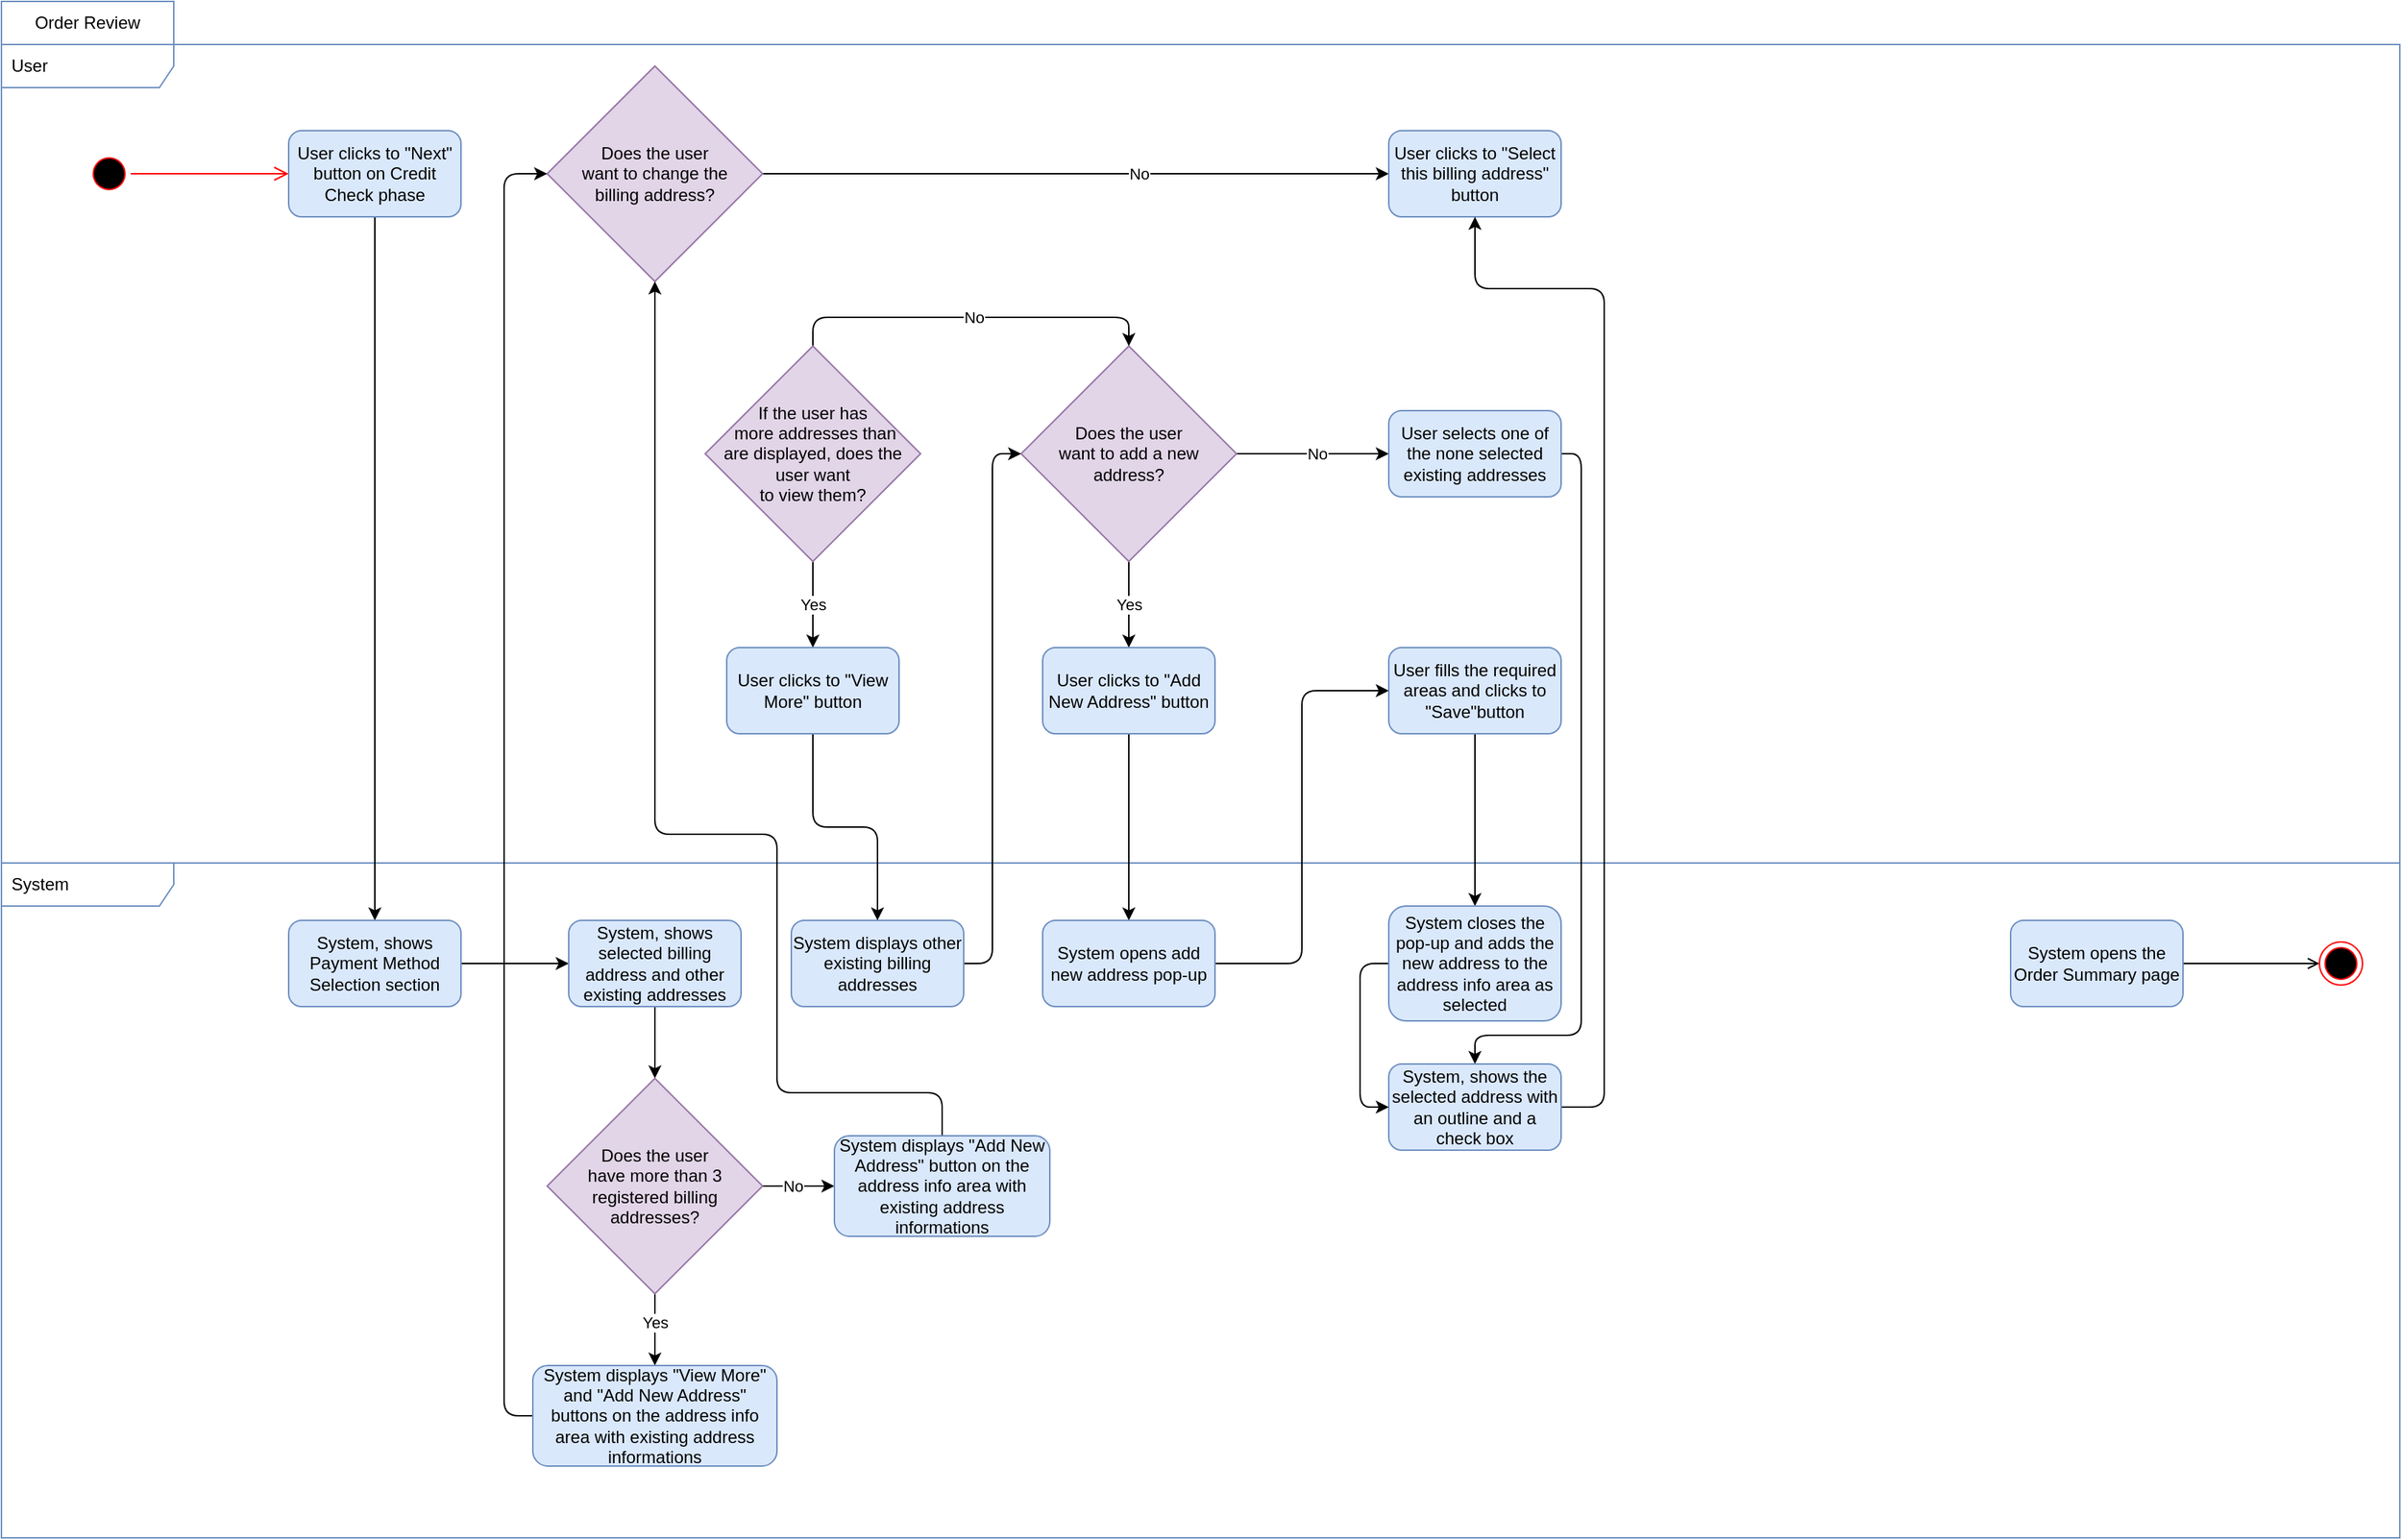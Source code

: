 <mxfile version="20.8.13" type="github">
  <diagram id="C5RBs43oDa-KdzZeNtuy" name="Page-1">
    <mxGraphModel dx="2049" dy="2260" grid="1" gridSize="10" guides="1" tooltips="1" connect="1" arrows="1" fold="1" page="1" pageScale="1" pageWidth="827" pageHeight="1169" math="0" shadow="0">
      <root>
        <mxCell id="WIyWlLk6GJQsqaUBKTNV-0" />
        <mxCell id="WIyWlLk6GJQsqaUBKTNV-1" parent="WIyWlLk6GJQsqaUBKTNV-0" />
        <mxCell id="Vh_eDv6WG60vxoZglGoL-0" value="System" style="shape=umlFrame;whiteSpace=wrap;html=1;width=120;height=30;boundedLbl=1;verticalAlign=middle;align=left;spacingLeft=5;fillColor=none;strokeColor=#6c8ebf;" vertex="1" parent="WIyWlLk6GJQsqaUBKTNV-1">
          <mxGeometry x="10" y="-510" width="1670" height="470" as="geometry" />
        </mxCell>
        <mxCell id="Vh_eDv6WG60vxoZglGoL-1" value="User" style="shape=umlFrame;whiteSpace=wrap;html=1;width=120;height=30;boundedLbl=1;verticalAlign=middle;align=left;spacingLeft=5;fillColor=none;strokeColor=#6c8ebf;" vertex="1" parent="WIyWlLk6GJQsqaUBKTNV-1">
          <mxGeometry x="10" y="-1080" width="1670" height="570" as="geometry" />
        </mxCell>
        <mxCell id="Vh_eDv6WG60vxoZglGoL-2" value="" style="ellipse;html=1;shape=startState;fillColor=#000000;strokeColor=#ff0000;" vertex="1" parent="WIyWlLk6GJQsqaUBKTNV-1">
          <mxGeometry x="70" y="-1005" width="30" height="30" as="geometry" />
        </mxCell>
        <mxCell id="Vh_eDv6WG60vxoZglGoL-3" value="" style="edgeStyle=orthogonalEdgeStyle;html=1;verticalAlign=bottom;endArrow=open;endSize=8;strokeColor=#ff0000;rounded=0;entryX=0;entryY=0.5;entryDx=0;entryDy=0;" edge="1" parent="WIyWlLk6GJQsqaUBKTNV-1" source="Vh_eDv6WG60vxoZglGoL-2" target="Vh_eDv6WG60vxoZglGoL-5">
          <mxGeometry relative="1" as="geometry">
            <mxPoint x="85" y="-915" as="targetPoint" />
          </mxGeometry>
        </mxCell>
        <mxCell id="Vh_eDv6WG60vxoZglGoL-21" style="edgeStyle=orthogonalEdgeStyle;rounded=1;orthogonalLoop=1;jettySize=auto;html=1;entryX=0.5;entryY=0;entryDx=0;entryDy=0;" edge="1" parent="WIyWlLk6GJQsqaUBKTNV-1" source="Vh_eDv6WG60vxoZglGoL-5" target="Vh_eDv6WG60vxoZglGoL-17">
          <mxGeometry relative="1" as="geometry" />
        </mxCell>
        <mxCell id="Vh_eDv6WG60vxoZglGoL-5" value="User clicks to &quot;Next&quot; button on Credit Check phase" style="whiteSpace=wrap;html=1;fillColor=#dae8fc;strokeColor=#6c8ebf;rounded=1;" vertex="1" parent="WIyWlLk6GJQsqaUBKTNV-1">
          <mxGeometry x="210" y="-1020" width="120" height="60" as="geometry" />
        </mxCell>
        <mxCell id="Vh_eDv6WG60vxoZglGoL-24" style="edgeStyle=orthogonalEdgeStyle;rounded=1;orthogonalLoop=1;jettySize=auto;html=1;entryX=0;entryY=0.5;entryDx=0;entryDy=0;" edge="1" parent="WIyWlLk6GJQsqaUBKTNV-1" source="Vh_eDv6WG60vxoZglGoL-13" target="Vh_eDv6WG60vxoZglGoL-23">
          <mxGeometry relative="1" as="geometry" />
        </mxCell>
        <mxCell id="Vh_eDv6WG60vxoZglGoL-25" value="No" style="edgeLabel;html=1;align=center;verticalAlign=middle;resizable=0;points=[];" vertex="1" connectable="0" parent="Vh_eDv6WG60vxoZglGoL-24">
          <mxGeometry x="0.245" y="-1" relative="1" as="geometry">
            <mxPoint x="-10" y="-1" as="offset" />
          </mxGeometry>
        </mxCell>
        <mxCell id="Vh_eDv6WG60vxoZglGoL-13" value="Does the user &lt;br&gt;want to change the &lt;br&gt;billing address?" style="rhombus;whiteSpace=wrap;html=1;fillColor=#e1d5e7;strokeColor=#9673a6;" vertex="1" parent="WIyWlLk6GJQsqaUBKTNV-1">
          <mxGeometry x="390" y="-1065" width="150" height="150" as="geometry" />
        </mxCell>
        <mxCell id="Vh_eDv6WG60vxoZglGoL-14" style="edgeStyle=orthogonalEdgeStyle;rounded=0;orthogonalLoop=1;jettySize=auto;html=1;entryX=0;entryY=0.5;entryDx=0;entryDy=0;endArrow=open;endFill=0;" edge="1" parent="WIyWlLk6GJQsqaUBKTNV-1" source="Vh_eDv6WG60vxoZglGoL-15" target="Vh_eDv6WG60vxoZglGoL-18">
          <mxGeometry relative="1" as="geometry" />
        </mxCell>
        <mxCell id="Vh_eDv6WG60vxoZglGoL-15" value="System opens the Order Summary page" style="whiteSpace=wrap;html=1;fillColor=#dae8fc;strokeColor=#6c8ebf;rounded=1;" vertex="1" parent="WIyWlLk6GJQsqaUBKTNV-1">
          <mxGeometry x="1409" y="-470" width="120" height="60" as="geometry" />
        </mxCell>
        <mxCell id="Vh_eDv6WG60vxoZglGoL-58" style="edgeStyle=orthogonalEdgeStyle;rounded=1;orthogonalLoop=1;jettySize=auto;html=1;entryX=0;entryY=0.5;entryDx=0;entryDy=0;" edge="1" parent="WIyWlLk6GJQsqaUBKTNV-1" source="Vh_eDv6WG60vxoZglGoL-17" target="Vh_eDv6WG60vxoZglGoL-47">
          <mxGeometry relative="1" as="geometry" />
        </mxCell>
        <mxCell id="Vh_eDv6WG60vxoZglGoL-17" value="System, shows Payment Method Selection section" style="whiteSpace=wrap;html=1;fillColor=#dae8fc;strokeColor=#6c8ebf;rounded=1;" vertex="1" parent="WIyWlLk6GJQsqaUBKTNV-1">
          <mxGeometry x="210" y="-470" width="120" height="60" as="geometry" />
        </mxCell>
        <mxCell id="Vh_eDv6WG60vxoZglGoL-18" value="" style="ellipse;html=1;shape=endState;fillColor=#000000;strokeColor=#ff0000;" vertex="1" parent="WIyWlLk6GJQsqaUBKTNV-1">
          <mxGeometry x="1624" y="-455" width="30" height="30" as="geometry" />
        </mxCell>
        <mxCell id="Vh_eDv6WG60vxoZglGoL-19" value="Order Review" style="rounded=0;whiteSpace=wrap;html=1;fillColor=none;strokeColor=#6c8ebf;" vertex="1" parent="WIyWlLk6GJQsqaUBKTNV-1">
          <mxGeometry x="10" y="-1110" width="120" height="30" as="geometry" />
        </mxCell>
        <mxCell id="Vh_eDv6WG60vxoZglGoL-23" value="User clicks to &quot;Select this billing address&quot; button" style="whiteSpace=wrap;html=1;fillColor=#dae8fc;strokeColor=#6c8ebf;rounded=1;" vertex="1" parent="WIyWlLk6GJQsqaUBKTNV-1">
          <mxGeometry x="976" y="-1020" width="120" height="60" as="geometry" />
        </mxCell>
        <mxCell id="Vh_eDv6WG60vxoZglGoL-31" style="edgeStyle=orthogonalEdgeStyle;rounded=1;orthogonalLoop=1;jettySize=auto;html=1;entryX=0;entryY=0.5;entryDx=0;entryDy=0;" edge="1" parent="WIyWlLk6GJQsqaUBKTNV-1" source="Vh_eDv6WG60vxoZglGoL-27" target="Vh_eDv6WG60vxoZglGoL-30">
          <mxGeometry relative="1" as="geometry" />
        </mxCell>
        <mxCell id="Vh_eDv6WG60vxoZglGoL-32" value="No" style="edgeLabel;html=1;align=center;verticalAlign=middle;resizable=0;points=[];" vertex="1" connectable="0" parent="Vh_eDv6WG60vxoZglGoL-31">
          <mxGeometry x="0.213" y="-2" relative="1" as="geometry">
            <mxPoint x="-9" y="-2" as="offset" />
          </mxGeometry>
        </mxCell>
        <mxCell id="Vh_eDv6WG60vxoZglGoL-38" style="edgeStyle=orthogonalEdgeStyle;rounded=1;orthogonalLoop=1;jettySize=auto;html=1;entryX=0.5;entryY=0;entryDx=0;entryDy=0;" edge="1" parent="WIyWlLk6GJQsqaUBKTNV-1" source="Vh_eDv6WG60vxoZglGoL-27" target="Vh_eDv6WG60vxoZglGoL-35">
          <mxGeometry relative="1" as="geometry" />
        </mxCell>
        <mxCell id="Vh_eDv6WG60vxoZglGoL-39" value="Yes" style="edgeLabel;html=1;align=center;verticalAlign=middle;resizable=0;points=[];" vertex="1" connectable="0" parent="Vh_eDv6WG60vxoZglGoL-38">
          <mxGeometry x="0.22" relative="1" as="geometry">
            <mxPoint y="-7" as="offset" />
          </mxGeometry>
        </mxCell>
        <mxCell id="Vh_eDv6WG60vxoZglGoL-27" value="Does the user &lt;br&gt;want to add a new address?" style="rhombus;whiteSpace=wrap;html=1;fillColor=#e1d5e7;strokeColor=#9673a6;" vertex="1" parent="WIyWlLk6GJQsqaUBKTNV-1">
          <mxGeometry x="720" y="-870" width="150" height="150" as="geometry" />
        </mxCell>
        <mxCell id="Vh_eDv6WG60vxoZglGoL-50" style="edgeStyle=orthogonalEdgeStyle;rounded=1;orthogonalLoop=1;jettySize=auto;html=1;entryX=0.5;entryY=0;entryDx=0;entryDy=0;" edge="1" parent="WIyWlLk6GJQsqaUBKTNV-1" source="Vh_eDv6WG60vxoZglGoL-30" target="Vh_eDv6WG60vxoZglGoL-33">
          <mxGeometry relative="1" as="geometry">
            <Array as="points">
              <mxPoint x="1110" y="-795" />
              <mxPoint x="1110" y="-390" />
              <mxPoint x="1036" y="-390" />
            </Array>
          </mxGeometry>
        </mxCell>
        <mxCell id="Vh_eDv6WG60vxoZglGoL-30" value="User selects one of the none selected existing addresses" style="whiteSpace=wrap;html=1;fillColor=#dae8fc;strokeColor=#6c8ebf;rounded=1;" vertex="1" parent="WIyWlLk6GJQsqaUBKTNV-1">
          <mxGeometry x="976" y="-825" width="120" height="60" as="geometry" />
        </mxCell>
        <mxCell id="Vh_eDv6WG60vxoZglGoL-34" style="edgeStyle=orthogonalEdgeStyle;rounded=1;orthogonalLoop=1;jettySize=auto;html=1;entryX=0.5;entryY=1;entryDx=0;entryDy=0;" edge="1" parent="WIyWlLk6GJQsqaUBKTNV-1" source="Vh_eDv6WG60vxoZglGoL-33" target="Vh_eDv6WG60vxoZglGoL-23">
          <mxGeometry relative="1" as="geometry">
            <Array as="points">
              <mxPoint x="1126" y="-340" />
              <mxPoint x="1126" y="-910" />
              <mxPoint x="1036" y="-910" />
            </Array>
          </mxGeometry>
        </mxCell>
        <mxCell id="Vh_eDv6WG60vxoZglGoL-33" value="System, shows the selected address with an outline and a check box" style="whiteSpace=wrap;html=1;fillColor=#dae8fc;strokeColor=#6c8ebf;rounded=1;" vertex="1" parent="WIyWlLk6GJQsqaUBKTNV-1">
          <mxGeometry x="976" y="-370" width="120" height="60" as="geometry" />
        </mxCell>
        <mxCell id="Vh_eDv6WG60vxoZglGoL-40" style="edgeStyle=orthogonalEdgeStyle;rounded=1;orthogonalLoop=1;jettySize=auto;html=1;entryX=0.5;entryY=0;entryDx=0;entryDy=0;" edge="1" parent="WIyWlLk6GJQsqaUBKTNV-1" source="Vh_eDv6WG60vxoZglGoL-35" target="Vh_eDv6WG60vxoZglGoL-36">
          <mxGeometry relative="1" as="geometry" />
        </mxCell>
        <mxCell id="Vh_eDv6WG60vxoZglGoL-35" value="User clicks to &quot;Add New Address&quot; button" style="whiteSpace=wrap;html=1;fillColor=#dae8fc;strokeColor=#6c8ebf;rounded=1;" vertex="1" parent="WIyWlLk6GJQsqaUBKTNV-1">
          <mxGeometry x="735" y="-660" width="120" height="60" as="geometry" />
        </mxCell>
        <mxCell id="Vh_eDv6WG60vxoZglGoL-41" style="edgeStyle=orthogonalEdgeStyle;rounded=1;orthogonalLoop=1;jettySize=auto;html=1;entryX=0;entryY=0.5;entryDx=0;entryDy=0;" edge="1" parent="WIyWlLk6GJQsqaUBKTNV-1" source="Vh_eDv6WG60vxoZglGoL-36" target="Vh_eDv6WG60vxoZglGoL-37">
          <mxGeometry relative="1" as="geometry" />
        </mxCell>
        <mxCell id="Vh_eDv6WG60vxoZglGoL-36" value="System opens add new address pop-up" style="whiteSpace=wrap;html=1;fillColor=#dae8fc;strokeColor=#6c8ebf;rounded=1;" vertex="1" parent="WIyWlLk6GJQsqaUBKTNV-1">
          <mxGeometry x="735" y="-470" width="120" height="60" as="geometry" />
        </mxCell>
        <mxCell id="Vh_eDv6WG60vxoZglGoL-45" style="edgeStyle=orthogonalEdgeStyle;rounded=1;orthogonalLoop=1;jettySize=auto;html=1;entryX=0.5;entryY=0;entryDx=0;entryDy=0;" edge="1" parent="WIyWlLk6GJQsqaUBKTNV-1" source="Vh_eDv6WG60vxoZglGoL-37" target="Vh_eDv6WG60vxoZglGoL-42">
          <mxGeometry relative="1" as="geometry">
            <Array as="points">
              <mxPoint x="1036" y="-510" />
              <mxPoint x="1036" y="-510" />
            </Array>
          </mxGeometry>
        </mxCell>
        <mxCell id="Vh_eDv6WG60vxoZglGoL-37" value="User fills the required areas and clicks to &quot;Save&quot;button" style="whiteSpace=wrap;html=1;fillColor=#dae8fc;strokeColor=#6c8ebf;rounded=1;" vertex="1" parent="WIyWlLk6GJQsqaUBKTNV-1">
          <mxGeometry x="976" y="-660" width="120" height="60" as="geometry" />
        </mxCell>
        <mxCell id="Vh_eDv6WG60vxoZglGoL-44" style="edgeStyle=orthogonalEdgeStyle;rounded=1;orthogonalLoop=1;jettySize=auto;html=1;entryX=0;entryY=0.5;entryDx=0;entryDy=0;" edge="1" parent="WIyWlLk6GJQsqaUBKTNV-1" source="Vh_eDv6WG60vxoZglGoL-42" target="Vh_eDv6WG60vxoZglGoL-33">
          <mxGeometry relative="1" as="geometry">
            <Array as="points">
              <mxPoint x="956" y="-440" />
              <mxPoint x="956" y="-340" />
            </Array>
          </mxGeometry>
        </mxCell>
        <mxCell id="Vh_eDv6WG60vxoZglGoL-42" value="System closes the pop-up and adds the new address to the address info area as selected" style="whiteSpace=wrap;html=1;fillColor=#dae8fc;strokeColor=#6c8ebf;rounded=1;" vertex="1" parent="WIyWlLk6GJQsqaUBKTNV-1">
          <mxGeometry x="976" y="-480" width="120" height="80" as="geometry" />
        </mxCell>
        <mxCell id="Vh_eDv6WG60vxoZglGoL-51" style="edgeStyle=orthogonalEdgeStyle;rounded=1;orthogonalLoop=1;jettySize=auto;html=1;" edge="1" parent="WIyWlLk6GJQsqaUBKTNV-1" source="Vh_eDv6WG60vxoZglGoL-47" target="Vh_eDv6WG60vxoZglGoL-48">
          <mxGeometry relative="1" as="geometry" />
        </mxCell>
        <mxCell id="Vh_eDv6WG60vxoZglGoL-47" value="System, shows selected billing address and other existing addresses" style="whiteSpace=wrap;html=1;fillColor=#dae8fc;strokeColor=#6c8ebf;rounded=1;" vertex="1" parent="WIyWlLk6GJQsqaUBKTNV-1">
          <mxGeometry x="405" y="-470" width="120" height="60" as="geometry" />
        </mxCell>
        <mxCell id="Vh_eDv6WG60vxoZglGoL-52" style="edgeStyle=orthogonalEdgeStyle;rounded=1;orthogonalLoop=1;jettySize=auto;html=1;entryX=0.5;entryY=0;entryDx=0;entryDy=0;" edge="1" parent="WIyWlLk6GJQsqaUBKTNV-1" source="Vh_eDv6WG60vxoZglGoL-48" target="Vh_eDv6WG60vxoZglGoL-49">
          <mxGeometry relative="1" as="geometry" />
        </mxCell>
        <mxCell id="Vh_eDv6WG60vxoZglGoL-53" value="Yes" style="edgeLabel;html=1;align=center;verticalAlign=middle;resizable=0;points=[];" vertex="1" connectable="0" parent="Vh_eDv6WG60vxoZglGoL-52">
          <mxGeometry x="-0.32" y="-1" relative="1" as="geometry">
            <mxPoint x="1" y="3" as="offset" />
          </mxGeometry>
        </mxCell>
        <mxCell id="Vh_eDv6WG60vxoZglGoL-55" style="edgeStyle=orthogonalEdgeStyle;rounded=1;orthogonalLoop=1;jettySize=auto;html=1;entryX=0;entryY=0.5;entryDx=0;entryDy=0;" edge="1" parent="WIyWlLk6GJQsqaUBKTNV-1" source="Vh_eDv6WG60vxoZglGoL-48" target="Vh_eDv6WG60vxoZglGoL-54">
          <mxGeometry relative="1" as="geometry" />
        </mxCell>
        <mxCell id="Vh_eDv6WG60vxoZglGoL-56" value="No" style="edgeLabel;html=1;align=center;verticalAlign=middle;resizable=0;points=[];" vertex="1" connectable="0" parent="Vh_eDv6WG60vxoZglGoL-55">
          <mxGeometry x="0.173" y="-2" relative="1" as="geometry">
            <mxPoint x="-9" y="-2" as="offset" />
          </mxGeometry>
        </mxCell>
        <mxCell id="Vh_eDv6WG60vxoZglGoL-48" value="Does the user &lt;br&gt;have more than 3 registered billing addresses?" style="rhombus;whiteSpace=wrap;html=1;fillColor=#e1d5e7;strokeColor=#9673a6;" vertex="1" parent="WIyWlLk6GJQsqaUBKTNV-1">
          <mxGeometry x="390" y="-360" width="150" height="150" as="geometry" />
        </mxCell>
        <mxCell id="Vh_eDv6WG60vxoZglGoL-57" style="edgeStyle=orthogonalEdgeStyle;rounded=1;orthogonalLoop=1;jettySize=auto;html=1;entryX=0;entryY=0.5;entryDx=0;entryDy=0;" edge="1" parent="WIyWlLk6GJQsqaUBKTNV-1" source="Vh_eDv6WG60vxoZglGoL-49" target="Vh_eDv6WG60vxoZglGoL-13">
          <mxGeometry relative="1" as="geometry">
            <Array as="points">
              <mxPoint x="360" y="-125" />
              <mxPoint x="360" y="-990" />
            </Array>
          </mxGeometry>
        </mxCell>
        <mxCell id="Vh_eDv6WG60vxoZglGoL-49" value="System displays &quot;View More&quot; and &quot;Add New Address&quot; buttons on the address info area with existing address informations" style="whiteSpace=wrap;html=1;fillColor=#dae8fc;strokeColor=#6c8ebf;rounded=1;" vertex="1" parent="WIyWlLk6GJQsqaUBKTNV-1">
          <mxGeometry x="380" y="-160" width="170" height="70" as="geometry" />
        </mxCell>
        <mxCell id="Vh_eDv6WG60vxoZglGoL-59" style="edgeStyle=orthogonalEdgeStyle;rounded=1;orthogonalLoop=1;jettySize=auto;html=1;entryX=0.5;entryY=1;entryDx=0;entryDy=0;" edge="1" parent="WIyWlLk6GJQsqaUBKTNV-1" source="Vh_eDv6WG60vxoZglGoL-54" target="Vh_eDv6WG60vxoZglGoL-13">
          <mxGeometry relative="1" as="geometry">
            <Array as="points">
              <mxPoint x="665" y="-350" />
              <mxPoint x="550" y="-350" />
              <mxPoint x="550" y="-530" />
              <mxPoint x="465" y="-530" />
            </Array>
          </mxGeometry>
        </mxCell>
        <mxCell id="Vh_eDv6WG60vxoZglGoL-54" value="System displays &quot;Add New Address&quot; button on the address info area with existing address informations" style="whiteSpace=wrap;html=1;fillColor=#dae8fc;strokeColor=#6c8ebf;rounded=1;" vertex="1" parent="WIyWlLk6GJQsqaUBKTNV-1">
          <mxGeometry x="590" y="-320" width="150" height="70" as="geometry" />
        </mxCell>
        <mxCell id="Vh_eDv6WG60vxoZglGoL-61" style="edgeStyle=orthogonalEdgeStyle;rounded=1;orthogonalLoop=1;jettySize=auto;html=1;entryX=0.5;entryY=0;entryDx=0;entryDy=0;exitX=0.5;exitY=0;exitDx=0;exitDy=0;" edge="1" parent="WIyWlLk6GJQsqaUBKTNV-1" source="Vh_eDv6WG60vxoZglGoL-60" target="Vh_eDv6WG60vxoZglGoL-27">
          <mxGeometry relative="1" as="geometry" />
        </mxCell>
        <mxCell id="Vh_eDv6WG60vxoZglGoL-62" value="No" style="edgeLabel;html=1;align=center;verticalAlign=middle;resizable=0;points=[];" vertex="1" connectable="0" parent="Vh_eDv6WG60vxoZglGoL-61">
          <mxGeometry x="-0.292" y="1" relative="1" as="geometry">
            <mxPoint x="40" y="1" as="offset" />
          </mxGeometry>
        </mxCell>
        <mxCell id="Vh_eDv6WG60vxoZglGoL-66" style="edgeStyle=orthogonalEdgeStyle;rounded=1;orthogonalLoop=1;jettySize=auto;html=1;" edge="1" parent="WIyWlLk6GJQsqaUBKTNV-1" source="Vh_eDv6WG60vxoZglGoL-60" target="Vh_eDv6WG60vxoZglGoL-63">
          <mxGeometry relative="1" as="geometry" />
        </mxCell>
        <mxCell id="Vh_eDv6WG60vxoZglGoL-67" value="Yes" style="edgeLabel;html=1;align=center;verticalAlign=middle;resizable=0;points=[];" vertex="1" connectable="0" parent="Vh_eDv6WG60vxoZglGoL-66">
          <mxGeometry x="0.167" y="2" relative="1" as="geometry">
            <mxPoint x="-2" y="-5" as="offset" />
          </mxGeometry>
        </mxCell>
        <mxCell id="Vh_eDv6WG60vxoZglGoL-60" value="If the user has&lt;br&gt;&amp;nbsp;more addresses than &lt;br&gt;are displayed, does the user want &lt;br&gt;to view them?" style="rhombus;whiteSpace=wrap;html=1;fillColor=#e1d5e7;strokeColor=#9673a6;" vertex="1" parent="WIyWlLk6GJQsqaUBKTNV-1">
          <mxGeometry x="500" y="-870" width="150" height="150" as="geometry" />
        </mxCell>
        <mxCell id="Vh_eDv6WG60vxoZglGoL-65" style="edgeStyle=orthogonalEdgeStyle;rounded=1;orthogonalLoop=1;jettySize=auto;html=1;entryX=0.5;entryY=0;entryDx=0;entryDy=0;" edge="1" parent="WIyWlLk6GJQsqaUBKTNV-1" source="Vh_eDv6WG60vxoZglGoL-63" target="Vh_eDv6WG60vxoZglGoL-64">
          <mxGeometry relative="1" as="geometry" />
        </mxCell>
        <mxCell id="Vh_eDv6WG60vxoZglGoL-63" value="User clicks to &quot;View More&quot; button" style="whiteSpace=wrap;html=1;fillColor=#dae8fc;strokeColor=#6c8ebf;rounded=1;" vertex="1" parent="WIyWlLk6GJQsqaUBKTNV-1">
          <mxGeometry x="515" y="-660" width="120" height="60" as="geometry" />
        </mxCell>
        <mxCell id="Vh_eDv6WG60vxoZglGoL-68" style="edgeStyle=orthogonalEdgeStyle;rounded=1;orthogonalLoop=1;jettySize=auto;html=1;entryX=0;entryY=0.5;entryDx=0;entryDy=0;" edge="1" parent="WIyWlLk6GJQsqaUBKTNV-1" source="Vh_eDv6WG60vxoZglGoL-64" target="Vh_eDv6WG60vxoZglGoL-27">
          <mxGeometry relative="1" as="geometry" />
        </mxCell>
        <mxCell id="Vh_eDv6WG60vxoZglGoL-64" value="System displays other existing billing addresses" style="whiteSpace=wrap;html=1;fillColor=#dae8fc;strokeColor=#6c8ebf;rounded=1;" vertex="1" parent="WIyWlLk6GJQsqaUBKTNV-1">
          <mxGeometry x="560" y="-470" width="120" height="60" as="geometry" />
        </mxCell>
      </root>
    </mxGraphModel>
  </diagram>
</mxfile>
